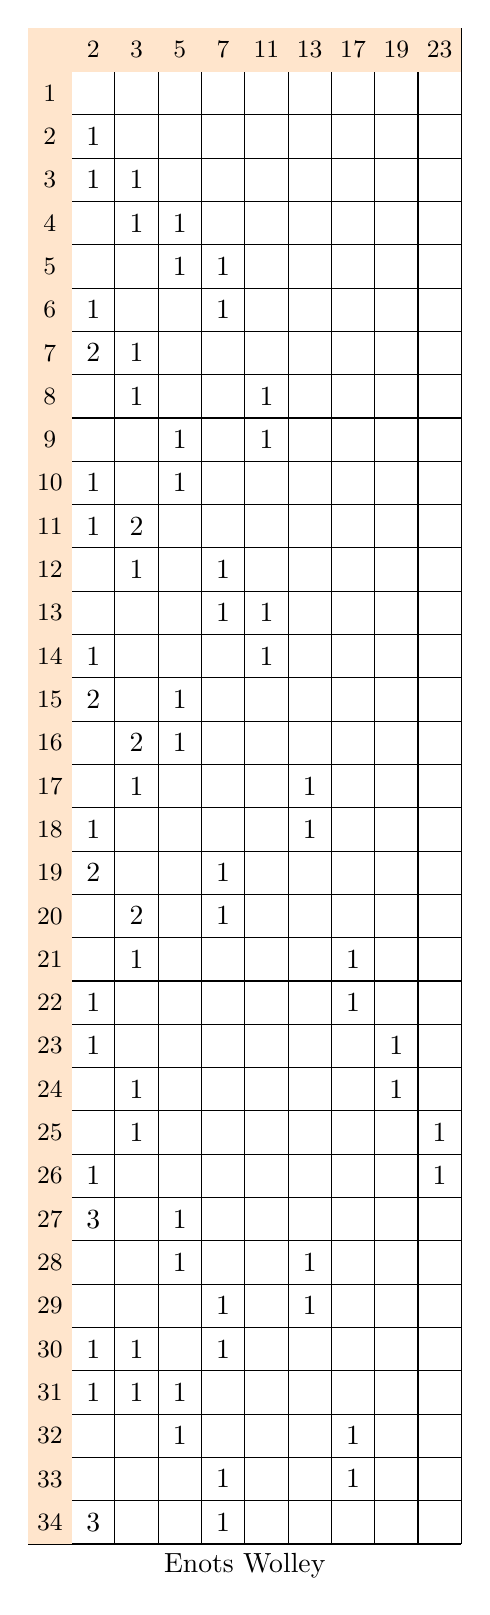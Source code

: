 \begin{tikzpicture}[scale=0.55]
   \begin{scope}
      \draw (0, 0) grid (10, 35);
\fill[orange!20] (0,34) rectangle (1,35);
      \node[anchor=center,font=\small] at (0.5, 34.5){ };
\fill[orange!20] (1,34) rectangle (2,35);
      \node[anchor=center,font=\small] at (1.5, 34.5){2};
\fill[orange!20] (2,34) rectangle (3,35);
      \node[anchor=center,font=\small] at (2.5, 34.5){3};
\fill[orange!20] (3,34) rectangle (4,35);
      \node[anchor=center,font=\small] at (3.5, 34.5){5};
\fill[orange!20] (4,34) rectangle (5,35);
      \node[anchor=center,font=\small] at (4.5, 34.5){7};
\fill[orange!20] (5,34) rectangle (6,35);
      \node[anchor=center,font=\small] at (5.5, 34.5){11};
\fill[orange!20] (6,34) rectangle (7,35);
      \node[anchor=center,font=\small] at (6.5, 34.5){13};
\fill[orange!20] (7,34) rectangle (8,35);
      \node[anchor=center,font=\small] at (7.5, 34.5){17};
\fill[orange!20] (8,34) rectangle (9,35);
      \node[anchor=center,font=\small] at (8.5, 34.5){19};
\fill[orange!20] (9,34) rectangle (10,35);
      \node[anchor=center,font=\small] at (9.5, 34.5){23};
\fill[orange!20] (0,33) rectangle (1,34);
      \node[anchor=center,font=\small] at (0.5, 33.5){1};
      \node[anchor=center] at (1.5, 33.5){ };
      \node[anchor=center] at (2.5, 33.5){ };
      \node[anchor=center] at (3.5, 33.5){ };
      \node[anchor=center] at (4.5, 33.5){ };
      \node[anchor=center] at (5.5, 33.5){ };
      \node[anchor=center] at (6.5, 33.5){ };
      \node[anchor=center] at (7.5, 33.5){ };
      \node[anchor=center] at (8.5, 33.5){ };
      \node[anchor=center] at (9.5, 33.5){ };
\fill[orange!20] (0,32) rectangle (1,33);
      \node[anchor=center,font=\small] at (0.5, 32.5){2};
      \node[anchor=center] at (1.5, 32.5){1};
      \node[anchor=center] at (2.5, 32.5){ };
      \node[anchor=center] at (3.5, 32.5){ };
      \node[anchor=center] at (4.5, 32.5){ };
      \node[anchor=center] at (5.5, 32.5){ };
      \node[anchor=center] at (6.5, 32.5){ };
      \node[anchor=center] at (7.5, 32.5){ };
      \node[anchor=center] at (8.5, 32.5){ };
      \node[anchor=center] at (9.5, 32.5){ };
\fill[orange!20] (0,31) rectangle (1,32);
      \node[anchor=center,font=\small] at (0.5, 31.5){3};
      \node[anchor=center] at (1.5, 31.5){1};
      \node[anchor=center] at (2.5, 31.5){1};
      \node[anchor=center] at (3.5, 31.5){ };
      \node[anchor=center] at (4.5, 31.5){ };
      \node[anchor=center] at (5.5, 31.5){ };
      \node[anchor=center] at (6.5, 31.5){ };
      \node[anchor=center] at (7.5, 31.5){ };
      \node[anchor=center] at (8.5, 31.5){ };
      \node[anchor=center] at (9.5, 31.5){ };
\fill[orange!20] (0,30) rectangle (1,31);
      \node[anchor=center,font=\small] at (0.5, 30.5){4};
      \node[anchor=center] at (1.5, 30.5){ };
      \node[anchor=center] at (2.5, 30.5){1};
      \node[anchor=center] at (3.5, 30.5){1};
      \node[anchor=center] at (4.5, 30.5){ };
      \node[anchor=center] at (5.5, 30.5){ };
      \node[anchor=center] at (6.5, 30.5){ };
      \node[anchor=center] at (7.5, 30.5){ };
      \node[anchor=center] at (8.5, 30.5){ };
      \node[anchor=center] at (9.5, 30.5){ };
\fill[orange!20] (0,29) rectangle (1,30);
      \node[anchor=center,font=\small] at (0.5, 29.5){5};
      \node[anchor=center] at (1.5, 29.5){ };
      \node[anchor=center] at (2.5, 29.5){ };
      \node[anchor=center] at (3.5, 29.5){1};
      \node[anchor=center] at (4.5, 29.5){1};
      \node[anchor=center] at (5.5, 29.5){ };
      \node[anchor=center] at (6.5, 29.5){ };
      \node[anchor=center] at (7.5, 29.5){ };
      \node[anchor=center] at (8.5, 29.5){ };
      \node[anchor=center] at (9.5, 29.5){ };
\fill[orange!20] (0,28) rectangle (1,29);
      \node[anchor=center,font=\small] at (0.5, 28.5){6};
      \node[anchor=center] at (1.5, 28.5){1};
      \node[anchor=center] at (2.5, 28.5){ };
      \node[anchor=center] at (3.5, 28.5){ };
      \node[anchor=center] at (4.5, 28.5){1};
      \node[anchor=center] at (5.5, 28.5){ };
      \node[anchor=center] at (6.5, 28.5){ };
      \node[anchor=center] at (7.5, 28.5){ };
      \node[anchor=center] at (8.5, 28.5){ };
      \node[anchor=center] at (9.5, 28.5){ };
\fill[orange!20] (0,27) rectangle (1,28);
      \node[anchor=center,font=\small] at (0.5, 27.5){7};
      \node[anchor=center] at (1.5, 27.5){2};
      \node[anchor=center] at (2.5, 27.5){1};
      \node[anchor=center] at (3.5, 27.5){ };
      \node[anchor=center] at (4.5, 27.5){ };
      \node[anchor=center] at (5.5, 27.5){ };
      \node[anchor=center] at (6.5, 27.5){ };
      \node[anchor=center] at (7.5, 27.5){ };
      \node[anchor=center] at (8.5, 27.5){ };
      \node[anchor=center] at (9.5, 27.5){ };
\fill[orange!20] (0,26) rectangle (1,27);
      \node[anchor=center,font=\small] at (0.5, 26.5){8};
      \node[anchor=center] at (1.5, 26.5){ };
      \node[anchor=center] at (2.5, 26.5){1};
      \node[anchor=center] at (3.5, 26.5){ };
      \node[anchor=center] at (4.5, 26.5){ };
      \node[anchor=center] at (5.5, 26.5){1};
      \node[anchor=center] at (6.5, 26.5){ };
      \node[anchor=center] at (7.5, 26.5){ };
      \node[anchor=center] at (8.5, 26.5){ };
      \node[anchor=center] at (9.5, 26.5){ };
\fill[orange!20] (0,25) rectangle (1,26);
      \node[anchor=center,font=\small] at (0.5, 25.5){9};
      \node[anchor=center] at (1.5, 25.5){ };
      \node[anchor=center] at (2.5, 25.5){ };
      \node[anchor=center] at (3.5, 25.5){1};
      \node[anchor=center] at (4.5, 25.5){ };
      \node[anchor=center] at (5.5, 25.5){1};
      \node[anchor=center] at (6.5, 25.5){ };
      \node[anchor=center] at (7.5, 25.5){ };
      \node[anchor=center] at (8.5, 25.5){ };
      \node[anchor=center] at (9.5, 25.5){ };
\fill[orange!20] (0,24) rectangle (1,25);
      \node[anchor=center,font=\small] at (0.5, 24.5){10};
      \node[anchor=center] at (1.5, 24.5){1};
      \node[anchor=center] at (2.5, 24.5){ };
      \node[anchor=center] at (3.5, 24.5){1};
      \node[anchor=center] at (4.5, 24.5){ };
      \node[anchor=center] at (5.5, 24.5){ };
      \node[anchor=center] at (6.5, 24.5){ };
      \node[anchor=center] at (7.5, 24.5){ };
      \node[anchor=center] at (8.5, 24.5){ };
      \node[anchor=center] at (9.5, 24.5){ };
\fill[orange!20] (0,23) rectangle (1,24);
      \node[anchor=center,font=\small] at (0.5, 23.5){11};
      \node[anchor=center] at (1.5, 23.5){1};
      \node[anchor=center] at (2.5, 23.5){2};
      \node[anchor=center] at (3.5, 23.5){ };
      \node[anchor=center] at (4.5, 23.5){ };
      \node[anchor=center] at (5.5, 23.5){ };
      \node[anchor=center] at (6.5, 23.5){ };
      \node[anchor=center] at (7.5, 23.5){ };
      \node[anchor=center] at (8.5, 23.5){ };
      \node[anchor=center] at (9.5, 23.5){ };
\fill[orange!20] (0,22) rectangle (1,23);
      \node[anchor=center,font=\small] at (0.5, 22.5){12};
      \node[anchor=center] at (1.5, 22.5){ };
      \node[anchor=center] at (2.5, 22.5){1};
      \node[anchor=center] at (3.5, 22.5){ };
      \node[anchor=center] at (4.5, 22.5){1};
      \node[anchor=center] at (5.5, 22.5){ };
      \node[anchor=center] at (6.5, 22.5){ };
      \node[anchor=center] at (7.5, 22.5){ };
      \node[anchor=center] at (8.5, 22.5){ };
      \node[anchor=center] at (9.5, 22.5){ };
\fill[orange!20] (0,21) rectangle (1,22);
      \node[anchor=center,font=\small] at (0.5, 21.5){13};
      \node[anchor=center] at (1.5, 21.5){ };
      \node[anchor=center] at (2.5, 21.5){ };
      \node[anchor=center] at (3.5, 21.5){ };
      \node[anchor=center] at (4.5, 21.5){1};
      \node[anchor=center] at (5.5, 21.5){1};
      \node[anchor=center] at (6.5, 21.5){ };
      \node[anchor=center] at (7.5, 21.5){ };
      \node[anchor=center] at (8.5, 21.5){ };
      \node[anchor=center] at (9.5, 21.5){ };
\fill[orange!20] (0,20) rectangle (1,21);
      \node[anchor=center,font=\small] at (0.5, 20.5){14};
      \node[anchor=center] at (1.5, 20.5){1};
      \node[anchor=center] at (2.5, 20.5){ };
      \node[anchor=center] at (3.5, 20.5){ };
      \node[anchor=center] at (4.5, 20.5){ };
      \node[anchor=center] at (5.5, 20.5){1};
      \node[anchor=center] at (6.5, 20.5){ };
      \node[anchor=center] at (7.5, 20.5){ };
      \node[anchor=center] at (8.5, 20.5){ };
      \node[anchor=center] at (9.5, 20.5){ };
\fill[orange!20] (0,19) rectangle (1,20);
      \node[anchor=center,font=\small] at (0.5, 19.5){15};
      \node[anchor=center] at (1.5, 19.5){2};
      \node[anchor=center] at (2.5, 19.5){ };
      \node[anchor=center] at (3.5, 19.5){1};
      \node[anchor=center] at (4.5, 19.5){ };
      \node[anchor=center] at (5.5, 19.5){ };
      \node[anchor=center] at (6.5, 19.5){ };
      \node[anchor=center] at (7.5, 19.5){ };
      \node[anchor=center] at (8.5, 19.5){ };
      \node[anchor=center] at (9.5, 19.5){ };
\fill[orange!20] (0,18) rectangle (1,19);
      \node[anchor=center,font=\small] at (0.5, 18.5){16};
      \node[anchor=center] at (1.5, 18.5){ };
      \node[anchor=center] at (2.5, 18.5){2};
      \node[anchor=center] at (3.5, 18.5){1};
      \node[anchor=center] at (4.5, 18.5){ };
      \node[anchor=center] at (5.5, 18.5){ };
      \node[anchor=center] at (6.5, 18.5){ };
      \node[anchor=center] at (7.5, 18.5){ };
      \node[anchor=center] at (8.5, 18.5){ };
      \node[anchor=center] at (9.5, 18.5){ };
\fill[orange!20] (0,17) rectangle (1,18);
      \node[anchor=center,font=\small] at (0.5, 17.5){17};
      \node[anchor=center] at (1.5, 17.5){ };
      \node[anchor=center] at (2.5, 17.5){1};
      \node[anchor=center] at (3.5, 17.5){ };
      \node[anchor=center] at (4.5, 17.5){ };
      \node[anchor=center] at (5.5, 17.5){ };
      \node[anchor=center] at (6.5, 17.5){1};
      \node[anchor=center] at (7.5, 17.5){ };
      \node[anchor=center] at (8.5, 17.5){ };
      \node[anchor=center] at (9.5, 17.5){ };
\fill[orange!20] (0,16) rectangle (1,17);
      \node[anchor=center,font=\small] at (0.5, 16.5){18};
      \node[anchor=center] at (1.5, 16.5){1};
      \node[anchor=center] at (2.5, 16.5){ };
      \node[anchor=center] at (3.5, 16.5){ };
      \node[anchor=center] at (4.5, 16.5){ };
      \node[anchor=center] at (5.5, 16.5){ };
      \node[anchor=center] at (6.5, 16.5){1};
      \node[anchor=center] at (7.5, 16.5){ };
      \node[anchor=center] at (8.5, 16.5){ };
      \node[anchor=center] at (9.5, 16.5){ };
\fill[orange!20] (0,15) rectangle (1,16);
      \node[anchor=center,font=\small] at (0.5, 15.5){19};
      \node[anchor=center] at (1.5, 15.5){2};
      \node[anchor=center] at (2.5, 15.5){ };
      \node[anchor=center] at (3.5, 15.5){ };
      \node[anchor=center] at (4.5, 15.5){1};
      \node[anchor=center] at (5.5, 15.5){ };
      \node[anchor=center] at (6.5, 15.5){ };
      \node[anchor=center] at (7.5, 15.5){ };
      \node[anchor=center] at (8.5, 15.5){ };
      \node[anchor=center] at (9.5, 15.5){ };
\fill[orange!20] (0,14) rectangle (1,15);
      \node[anchor=center,font=\small] at (0.5, 14.5){20};
      \node[anchor=center] at (1.5, 14.5){ };
      \node[anchor=center] at (2.5, 14.5){2};
      \node[anchor=center] at (3.5, 14.5){ };
      \node[anchor=center] at (4.5, 14.5){1};
      \node[anchor=center] at (5.5, 14.5){ };
      \node[anchor=center] at (6.5, 14.5){ };
      \node[anchor=center] at (7.5, 14.5){ };
      \node[anchor=center] at (8.5, 14.5){ };
      \node[anchor=center] at (9.5, 14.5){ };
\fill[orange!20] (0,13) rectangle (1,14);
      \node[anchor=center,font=\small] at (0.5, 13.5){21};
      \node[anchor=center] at (1.5, 13.5){ };
      \node[anchor=center] at (2.5, 13.5){1};
      \node[anchor=center] at (3.5, 13.5){ };
      \node[anchor=center] at (4.5, 13.5){ };
      \node[anchor=center] at (5.5, 13.5){ };
      \node[anchor=center] at (6.5, 13.5){ };
      \node[anchor=center] at (7.5, 13.5){1};
      \node[anchor=center] at (8.5, 13.5){ };
      \node[anchor=center] at (9.5, 13.5){ };
\fill[orange!20] (0,12) rectangle (1,13);
      \node[anchor=center,font=\small] at (0.5, 12.5){22};
      \node[anchor=center] at (1.5, 12.5){1};
      \node[anchor=center] at (2.5, 12.5){ };
      \node[anchor=center] at (3.5, 12.5){ };
      \node[anchor=center] at (4.5, 12.5){ };
      \node[anchor=center] at (5.5, 12.5){ };
      \node[anchor=center] at (6.5, 12.5){ };
      \node[anchor=center] at (7.5, 12.5){1};
      \node[anchor=center] at (8.5, 12.5){ };
      \node[anchor=center] at (9.5, 12.5){ };
\fill[orange!20] (0,11) rectangle (1,12);
      \node[anchor=center,font=\small] at (0.5, 11.5){23};
      \node[anchor=center] at (1.5, 11.5){1};
      \node[anchor=center] at (2.5, 11.5){ };
      \node[anchor=center] at (3.5, 11.5){ };
      \node[anchor=center] at (4.5, 11.5){ };
      \node[anchor=center] at (5.5, 11.5){ };
      \node[anchor=center] at (6.5, 11.5){ };
      \node[anchor=center] at (7.5, 11.5){ };
      \node[anchor=center] at (8.5, 11.5){1};
      \node[anchor=center] at (9.5, 11.5){ };
\fill[orange!20] (0,10) rectangle (1,11);
      \node[anchor=center,font=\small] at (0.5, 10.5){24};
      \node[anchor=center] at (1.5, 10.5){ };
      \node[anchor=center] at (2.5, 10.5){1};
      \node[anchor=center] at (3.5, 10.5){ };
      \node[anchor=center] at (4.5, 10.5){ };
      \node[anchor=center] at (5.5, 10.5){ };
      \node[anchor=center] at (6.5, 10.5){ };
      \node[anchor=center] at (7.5, 10.5){ };
      \node[anchor=center] at (8.5, 10.5){1};
      \node[anchor=center] at (9.5, 10.5){ };
\fill[orange!20] (0,9) rectangle (1,10);
      \node[anchor=center,font=\small] at (0.5, 9.5){25};
      \node[anchor=center] at (1.5, 9.5){ };
      \node[anchor=center] at (2.5, 9.5){1};
      \node[anchor=center] at (3.5, 9.5){ };
      \node[anchor=center] at (4.5, 9.5){ };
      \node[anchor=center] at (5.5, 9.5){ };
      \node[anchor=center] at (6.5, 9.5){ };
      \node[anchor=center] at (7.5, 9.5){ };
      \node[anchor=center] at (8.5, 9.5){ };
      \node[anchor=center] at (9.5, 9.5){1};
\fill[orange!20] (0,8) rectangle (1,9);
      \node[anchor=center,font=\small] at (0.5, 8.5){26};
      \node[anchor=center] at (1.5, 8.5){1};
      \node[anchor=center] at (2.5, 8.5){ };
      \node[anchor=center] at (3.5, 8.5){ };
      \node[anchor=center] at (4.5, 8.5){ };
      \node[anchor=center] at (5.5, 8.5){ };
      \node[anchor=center] at (6.5, 8.5){ };
      \node[anchor=center] at (7.5, 8.5){ };
      \node[anchor=center] at (8.5, 8.5){ };
      \node[anchor=center] at (9.5, 8.5){1};
\fill[orange!20] (0,7) rectangle (1,8);
      \node[anchor=center,font=\small] at (0.5, 7.5){27};
      \node[anchor=center] at (1.5, 7.5){3};
      \node[anchor=center] at (2.5, 7.5){ };
      \node[anchor=center] at (3.5, 7.5){1};
      \node[anchor=center] at (4.5, 7.5){ };
      \node[anchor=center] at (5.5, 7.5){ };
      \node[anchor=center] at (6.5, 7.5){ };
      \node[anchor=center] at (7.5, 7.5){ };
      \node[anchor=center] at (8.5, 7.5){ };
      \node[anchor=center] at (9.5, 7.5){ };
\fill[orange!20] (0,6) rectangle (1,7);
      \node[anchor=center,font=\small] at (0.5, 6.5){28};
      \node[anchor=center] at (1.5, 6.5){ };
      \node[anchor=center] at (2.5, 6.5){ };
      \node[anchor=center] at (3.5, 6.5){1};
      \node[anchor=center] at (4.5, 6.5){ };
      \node[anchor=center] at (5.5, 6.5){ };
      \node[anchor=center] at (6.5, 6.5){1};
      \node[anchor=center] at (7.5, 6.5){ };
      \node[anchor=center] at (8.5, 6.5){ };
      \node[anchor=center] at (9.5, 6.5){ };
\fill[orange!20] (0,5) rectangle (1,6);
      \node[anchor=center,font=\small] at (0.5, 5.5){29};
      \node[anchor=center] at (1.5, 5.5){ };
      \node[anchor=center] at (2.5, 5.5){ };
      \node[anchor=center] at (3.5, 5.5){ };
      \node[anchor=center] at (4.5, 5.5){1};
      \node[anchor=center] at (5.5, 5.5){ };
      \node[anchor=center] at (6.5, 5.5){1};
      \node[anchor=center] at (7.5, 5.5){ };
      \node[anchor=center] at (8.5, 5.5){ };
      \node[anchor=center] at (9.5, 5.5){ };
\fill[orange!20] (0,4) rectangle (1,5);
      \node[anchor=center,font=\small] at (0.5, 4.5){30};
      \node[anchor=center] at (1.5, 4.5){1};
      \node[anchor=center] at (2.5, 4.5){1};
      \node[anchor=center] at (3.5, 4.5){ };
      \node[anchor=center] at (4.5, 4.5){1};
      \node[anchor=center] at (5.5, 4.5){ };
      \node[anchor=center] at (6.5, 4.5){ };
      \node[anchor=center] at (7.5, 4.5){ };
      \node[anchor=center] at (8.5, 4.5){ };
      \node[anchor=center] at (9.5, 4.5){ };
\fill[orange!20] (0,3) rectangle (1,4);
      \node[anchor=center,font=\small] at (0.5, 3.5){31};
      \node[anchor=center] at (1.5, 3.5){1};
      \node[anchor=center] at (2.5, 3.5){1};
      \node[anchor=center] at (3.5, 3.5){1};
      \node[anchor=center] at (4.5, 3.5){ };
      \node[anchor=center] at (5.5, 3.5){ };
      \node[anchor=center] at (6.5, 3.5){ };
      \node[anchor=center] at (7.5, 3.5){ };
      \node[anchor=center] at (8.5, 3.5){ };
      \node[anchor=center] at (9.5, 3.5){ };
\fill[orange!20] (0,2) rectangle (1,3);
      \node[anchor=center,font=\small] at (0.5, 2.5){32};
      \node[anchor=center] at (1.5, 2.5){ };
      \node[anchor=center] at (2.5, 2.5){ };
      \node[anchor=center] at (3.5, 2.5){1};
      \node[anchor=center] at (4.5, 2.5){ };
      \node[anchor=center] at (5.5, 2.5){ };
      \node[anchor=center] at (6.5, 2.5){ };
      \node[anchor=center] at (7.5, 2.5){1};
      \node[anchor=center] at (8.5, 2.5){ };
      \node[anchor=center] at (9.5, 2.5){ };
\fill[orange!20] (0,1) rectangle (1,2);
      \node[anchor=center,font=\small] at (0.5, 1.5){33};
      \node[anchor=center] at (1.5, 1.5){ };
      \node[anchor=center] at (2.5, 1.5){ };
      \node[anchor=center] at (3.5, 1.5){ };
      \node[anchor=center] at (4.5, 1.5){1};
      \node[anchor=center] at (5.5, 1.5){ };
      \node[anchor=center] at (6.5, 1.5){ };
      \node[anchor=center] at (7.5, 1.5){1};
      \node[anchor=center] at (8.5, 1.5){ };
      \node[anchor=center] at (9.5, 1.5){ };
\fill[orange!20] (0,0) rectangle (1,1);
      \node[anchor=center,font=\small] at (0.5, 0.5){34};
      \node[anchor=center] at (1.5, 0.5){3};
      \node[anchor=center] at (2.5, 0.5){ };
      \node[anchor=center] at (3.5, 0.5){ };
      \node[anchor=center] at (4.5, 0.5){1};
      \node[anchor=center] at (5.5, 0.5){ };
      \node[anchor=center] at (6.5, 0.5){ };
      \node[anchor=center] at (7.5, 0.5){ };
      \node[anchor=center] at (8.5, 0.5){ };
      \node[anchor=center] at (9.5, 0.5){ };
      \node[anchor=center] at (5.0, -0.5) {Enots Wolley};
   \end{scope}
\end{tikzpicture}
